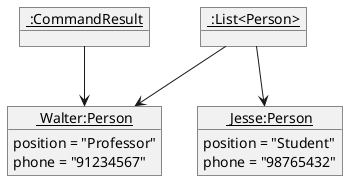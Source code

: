 @startuml
'https://plantuml.com/object-diagram

object "<u> Walter:Person" as Walter {
    position = "Professor"
    phone = "91234567"
}

object "<u> Jesse:Person" as Jesse {
    position = "Student"
    phone = "98765432"
}

object "<u> :List<Person>" as lastShownList
lastShownList --> Walter
lastShownList --> Jesse

object "<u> :CommandResult" as CommandResult
CommandResult --> Walter
@enduml